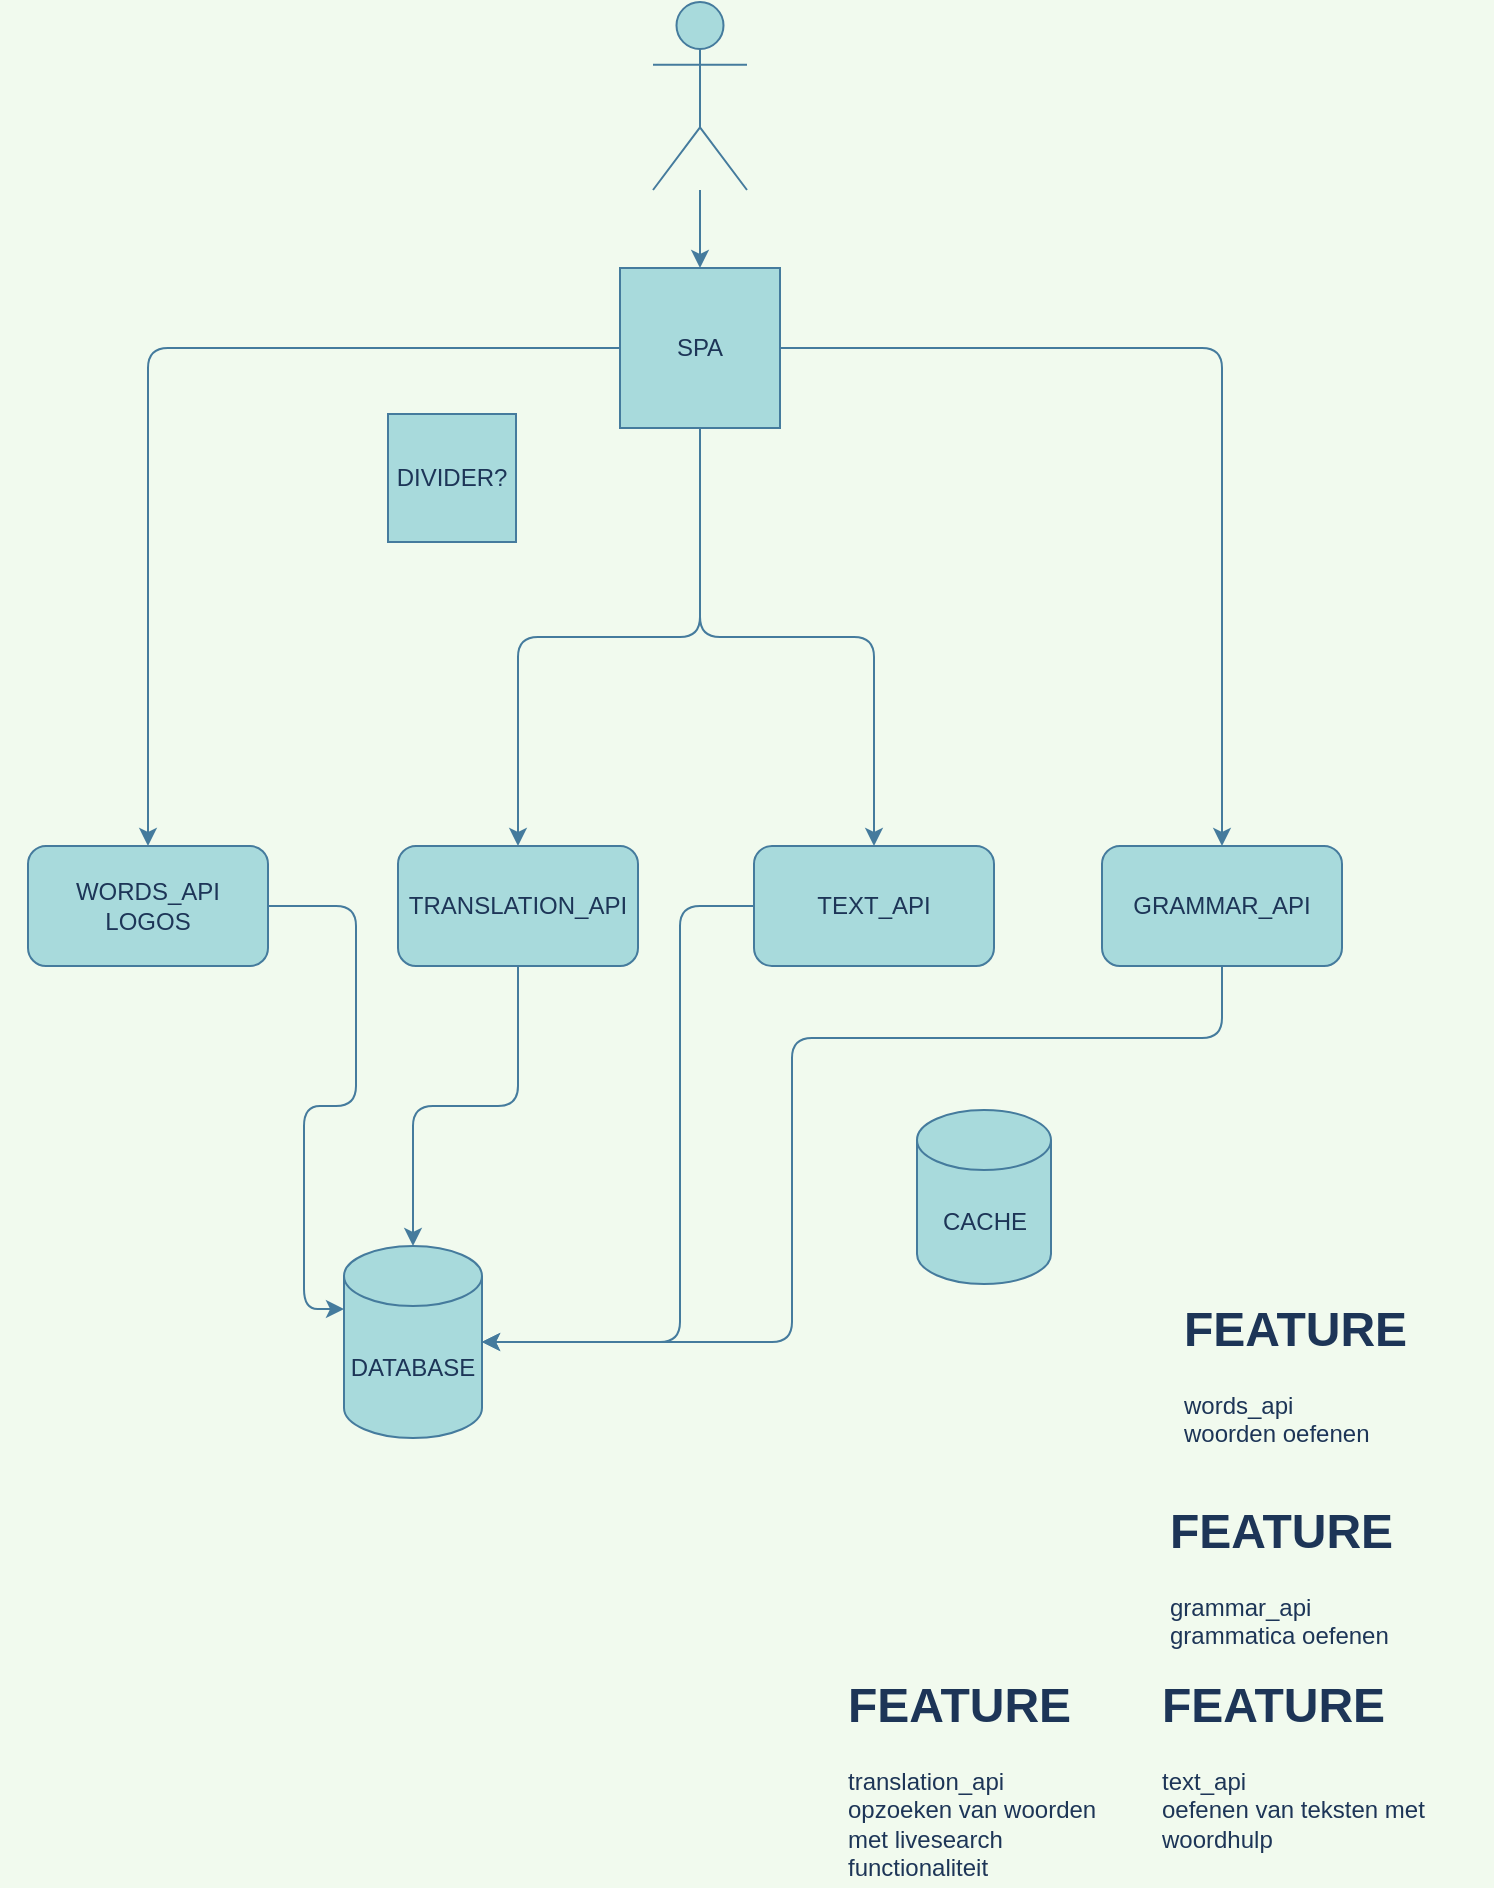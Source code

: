 <mxfile version="14.5.1" type="device"><diagram id="dg084jeaLZCYdTuB9u0I" name="Page-1"><mxGraphModel dx="1350" dy="2036" grid="0" gridSize="10" guides="1" tooltips="1" connect="1" arrows="1" fold="1" page="1" pageScale="1" pageWidth="850" pageHeight="1100" background="#F1FAEE" math="0" shadow="0"><root><mxCell id="0"/><mxCell id="1" parent="0"/><mxCell id="949NspwmGQxU725fRqvA-1" value="DATABASE" style="shape=cylinder3;whiteSpace=wrap;html=1;boundedLbl=1;backgroundOutline=1;size=15;rounded=0;sketch=0;strokeColor=#457B9D;fillColor=#A8DADC;fontColor=#1D3557;" vertex="1" parent="1"><mxGeometry x="250" y="598" width="69" height="96" as="geometry"/></mxCell><mxCell id="949NspwmGQxU725fRqvA-5" value="" style="edgeStyle=orthogonalEdgeStyle;curved=0;rounded=1;sketch=0;orthogonalLoop=1;jettySize=auto;html=1;strokeColor=#457B9D;fillColor=#A8DADC;fontColor=#1D3557;labelBackgroundColor=#F1FAEE;" edge="1" parent="1" source="949NspwmGQxU725fRqvA-2" target="949NspwmGQxU725fRqvA-4"><mxGeometry relative="1" as="geometry"/></mxCell><mxCell id="949NspwmGQxU725fRqvA-2" value="" style="shape=umlActor;verticalLabelPosition=bottom;verticalAlign=top;html=1;outlineConnect=0;rounded=0;sketch=0;strokeColor=#457B9D;fillColor=#A8DADC;fontColor=#1D3557;" vertex="1" parent="1"><mxGeometry x="404.5" y="-24" width="47" height="94" as="geometry"/></mxCell><mxCell id="949NspwmGQxU725fRqvA-16" style="edgeStyle=orthogonalEdgeStyle;curved=0;rounded=1;sketch=0;orthogonalLoop=1;jettySize=auto;html=1;strokeColor=#457B9D;fillColor=#A8DADC;fontColor=#1D3557;" edge="1" parent="1" source="949NspwmGQxU725fRqvA-4" target="949NspwmGQxU725fRqvA-8"><mxGeometry relative="1" as="geometry"/></mxCell><mxCell id="949NspwmGQxU725fRqvA-17" style="edgeStyle=orthogonalEdgeStyle;curved=0;rounded=1;sketch=0;orthogonalLoop=1;jettySize=auto;html=1;strokeColor=#457B9D;fillColor=#A8DADC;fontColor=#1D3557;" edge="1" parent="1" source="949NspwmGQxU725fRqvA-4" target="949NspwmGQxU725fRqvA-9"><mxGeometry relative="1" as="geometry"/></mxCell><mxCell id="949NspwmGQxU725fRqvA-18" style="edgeStyle=orthogonalEdgeStyle;curved=0;rounded=1;sketch=0;orthogonalLoop=1;jettySize=auto;html=1;strokeColor=#457B9D;fillColor=#A8DADC;fontColor=#1D3557;" edge="1" parent="1" source="949NspwmGQxU725fRqvA-4" target="949NspwmGQxU725fRqvA-10"><mxGeometry relative="1" as="geometry"/></mxCell><mxCell id="949NspwmGQxU725fRqvA-19" style="edgeStyle=orthogonalEdgeStyle;curved=0;rounded=1;sketch=0;orthogonalLoop=1;jettySize=auto;html=1;strokeColor=#457B9D;fillColor=#A8DADC;fontColor=#1D3557;" edge="1" parent="1" source="949NspwmGQxU725fRqvA-4" target="949NspwmGQxU725fRqvA-15"><mxGeometry relative="1" as="geometry"/></mxCell><mxCell id="949NspwmGQxU725fRqvA-4" value="SPA" style="whiteSpace=wrap;html=1;aspect=fixed;rounded=0;sketch=0;strokeColor=#457B9D;fillColor=#A8DADC;fontColor=#1D3557;" vertex="1" parent="1"><mxGeometry x="388" y="109" width="80" height="80" as="geometry"/></mxCell><mxCell id="949NspwmGQxU725fRqvA-6" value="" style="shape=image;verticalLabelPosition=bottom;verticalAlign=top;aspect=fixed;imageAspect=0;image=https://upload.wikimedia.org/wikipedia/commons/d/d0/Blazor.png;labelBackgroundColor=#F1FAEE;fillColor=#A8DADC;strokeColor=#457B9D;fontColor=#1D3557;" vertex="1" parent="1"><mxGeometry x="472" y="66" width="48" height="48" as="geometry"/></mxCell><mxCell id="949NspwmGQxU725fRqvA-7" value="" style="shape=image;verticalLabelPosition=bottom;verticalAlign=top;aspect=fixed;imageAspect=0;image=https://upload.wikimedia.org/wikipedia/commons/thumb/9/95/Vue.js_Logo_2.svg/1200px-Vue.js_Logo_2.svg.png;labelBackgroundColor=#F1FAEE;fillColor=#A8DADC;strokeColor=#457B9D;fontColor=#1D3557;" vertex="1" parent="1"><mxGeometry x="509" y="47" width="54" height="46.83" as="geometry"/></mxCell><mxCell id="949NspwmGQxU725fRqvA-26" style="edgeStyle=orthogonalEdgeStyle;curved=0;rounded=1;sketch=0;orthogonalLoop=1;jettySize=auto;html=1;strokeColor=#457B9D;fillColor=#A8DADC;fontColor=#1D3557;entryX=0;entryY=0;entryDx=0;entryDy=31.5;entryPerimeter=0;" edge="1" parent="1" source="949NspwmGQxU725fRqvA-8" target="949NspwmGQxU725fRqvA-1"><mxGeometry relative="1" as="geometry"><mxPoint x="202" y="554" as="targetPoint"/><Array as="points"><mxPoint x="256" y="428"/><mxPoint x="256" y="528"/><mxPoint x="230" y="528"/><mxPoint x="230" y="630"/></Array></mxGeometry></mxCell><mxCell id="949NspwmGQxU725fRqvA-8" value="WORDS_API&lt;br&gt;LOGOS" style="rounded=1;whiteSpace=wrap;html=1;sketch=0;strokeColor=#457B9D;fillColor=#A8DADC;fontColor=#1D3557;" vertex="1" parent="1"><mxGeometry x="92" y="398" width="120" height="60" as="geometry"/></mxCell><mxCell id="949NspwmGQxU725fRqvA-27" style="edgeStyle=orthogonalEdgeStyle;curved=0;rounded=1;sketch=0;orthogonalLoop=1;jettySize=auto;html=1;entryX=0.5;entryY=0;entryDx=0;entryDy=0;entryPerimeter=0;strokeColor=#457B9D;fillColor=#A8DADC;fontColor=#1D3557;" edge="1" parent="1" source="949NspwmGQxU725fRqvA-9" target="949NspwmGQxU725fRqvA-1"><mxGeometry relative="1" as="geometry"/></mxCell><mxCell id="949NspwmGQxU725fRqvA-9" value="TRANSLATION_API" style="rounded=1;whiteSpace=wrap;html=1;sketch=0;strokeColor=#457B9D;fillColor=#A8DADC;fontColor=#1D3557;" vertex="1" parent="1"><mxGeometry x="277" y="398" width="120" height="60" as="geometry"/></mxCell><mxCell id="949NspwmGQxU725fRqvA-28" style="edgeStyle=orthogonalEdgeStyle;curved=0;rounded=1;sketch=0;orthogonalLoop=1;jettySize=auto;html=1;entryX=1;entryY=0.5;entryDx=0;entryDy=0;entryPerimeter=0;strokeColor=#457B9D;fillColor=#A8DADC;fontColor=#1D3557;" edge="1" parent="1" source="949NspwmGQxU725fRqvA-10" target="949NspwmGQxU725fRqvA-1"><mxGeometry relative="1" as="geometry"><Array as="points"><mxPoint x="418" y="428"/><mxPoint x="418" y="646"/></Array></mxGeometry></mxCell><mxCell id="949NspwmGQxU725fRqvA-10" value="TEXT_API" style="rounded=1;whiteSpace=wrap;html=1;sketch=0;strokeColor=#457B9D;fillColor=#A8DADC;fontColor=#1D3557;" vertex="1" parent="1"><mxGeometry x="455" y="398" width="120" height="60" as="geometry"/></mxCell><mxCell id="949NspwmGQxU725fRqvA-11" value="" style="shape=image;verticalLabelPosition=bottom;labelBackgroundColor=#ffffff;verticalAlign=top;aspect=fixed;imageAspect=0;image=https://kubernetes.io/images/favicon.png;" vertex="1" parent="1"><mxGeometry x="78" y="767" width="139" height="139" as="geometry"/></mxCell><mxCell id="949NspwmGQxU725fRqvA-12" value="&lt;h1&gt;FEATURE&lt;/h1&gt;&lt;div&gt;text_api&amp;nbsp;&lt;/div&gt;&lt;div&gt;oefenen van teksten met woordhulp&lt;/div&gt;" style="text;html=1;strokeColor=none;fillColor=none;spacing=5;spacingTop=-20;whiteSpace=wrap;overflow=hidden;rounded=0;sketch=0;fontColor=#1D3557;" vertex="1" parent="1"><mxGeometry x="654" y="808" width="170" height="94" as="geometry"/></mxCell><mxCell id="949NspwmGQxU725fRqvA-13" value="&lt;h1&gt;FEATURE&lt;/h1&gt;&lt;div&gt;grammar_api&lt;/div&gt;&lt;div&gt;grammatica oefenen&lt;/div&gt;&lt;div&gt;&lt;br&gt;&lt;/div&gt;" style="text;html=1;strokeColor=none;fillColor=none;spacing=5;spacingTop=-20;whiteSpace=wrap;overflow=hidden;rounded=0;sketch=0;fontColor=#1D3557;" vertex="1" parent="1"><mxGeometry x="658" y="721" width="126" height="79" as="geometry"/></mxCell><mxCell id="949NspwmGQxU725fRqvA-14" value="&lt;h1&gt;FEATURE&lt;/h1&gt;&lt;div&gt;words_api&lt;/div&gt;&lt;div&gt;woorden oefenen&lt;/div&gt;" style="text;html=1;strokeColor=none;fillColor=none;spacing=5;spacingTop=-20;whiteSpace=wrap;overflow=hidden;rounded=0;sketch=0;fontColor=#1D3557;" vertex="1" parent="1"><mxGeometry x="665" y="620" width="126" height="79" as="geometry"/></mxCell><mxCell id="949NspwmGQxU725fRqvA-29" style="edgeStyle=orthogonalEdgeStyle;curved=0;rounded=1;sketch=0;orthogonalLoop=1;jettySize=auto;html=1;entryX=1;entryY=0.5;entryDx=0;entryDy=0;entryPerimeter=0;strokeColor=#457B9D;fillColor=#A8DADC;fontColor=#1D3557;" edge="1" parent="1" source="949NspwmGQxU725fRqvA-15" target="949NspwmGQxU725fRqvA-1"><mxGeometry relative="1" as="geometry"><Array as="points"><mxPoint x="689" y="494"/><mxPoint x="474" y="494"/><mxPoint x="474" y="646"/></Array></mxGeometry></mxCell><mxCell id="949NspwmGQxU725fRqvA-15" value="GRAMMAR_API" style="rounded=1;whiteSpace=wrap;html=1;sketch=0;strokeColor=#457B9D;fillColor=#A8DADC;fontColor=#1D3557;" vertex="1" parent="1"><mxGeometry x="629" y="398" width="120" height="60" as="geometry"/></mxCell><mxCell id="949NspwmGQxU725fRqvA-20" value="&lt;h1&gt;FEATURE&lt;/h1&gt;&lt;div&gt;translation_api&lt;/div&gt;&lt;div&gt;opzoeken van woorden met livesearch functionaliteit&lt;/div&gt;" style="text;html=1;strokeColor=none;fillColor=none;spacing=5;spacingTop=-20;whiteSpace=wrap;overflow=hidden;rounded=0;sketch=0;fontColor=#1D3557;" vertex="1" parent="1"><mxGeometry x="497" y="808" width="146" height="110" as="geometry"/></mxCell><mxCell id="949NspwmGQxU725fRqvA-22" value="" style="shape=image;verticalLabelPosition=bottom;labelBackgroundColor=#ffffff;verticalAlign=top;aspect=fixed;imageAspect=0;image=https://miro.medium.com/max/6844/1*BmvPfSSm2G8C-khX1rhCGg.png;" vertex="1" parent="1"><mxGeometry x="178" y="673" width="106" height="55.24" as="geometry"/></mxCell><mxCell id="949NspwmGQxU725fRqvA-24" value="CACHE" style="shape=cylinder3;whiteSpace=wrap;html=1;boundedLbl=1;backgroundOutline=1;size=15;rounded=0;sketch=0;strokeColor=#457B9D;fillColor=#A8DADC;fontColor=#1D3557;" vertex="1" parent="1"><mxGeometry x="536.5" y="530" width="67" height="87" as="geometry"/></mxCell><mxCell id="949NspwmGQxU725fRqvA-25" value="" style="shape=image;verticalLabelPosition=bottom;labelBackgroundColor=#ffffff;verticalAlign=top;aspect=fixed;imageAspect=0;image=https://upload.wikimedia.org/wikipedia/en/thumb/6/6b/Redis_Logo.svg/1200px-Redis_Logo.svg.png;" vertex="1" parent="1"><mxGeometry x="582" y="521" width="110" height="36.81" as="geometry"/></mxCell><mxCell id="949NspwmGQxU725fRqvA-32" value="DIVIDER?" style="whiteSpace=wrap;html=1;aspect=fixed;rounded=0;sketch=0;strokeColor=#457B9D;fillColor=#A8DADC;fontColor=#1D3557;" vertex="1" parent="1"><mxGeometry x="272" y="182" width="64" height="64" as="geometry"/></mxCell><mxCell id="949NspwmGQxU725fRqvA-33" value="" style="shape=image;verticalLabelPosition=bottom;labelBackgroundColor=#ffffff;verticalAlign=top;aspect=fixed;imageAspect=0;image=https://grpc.io/img/logos/grpc-icon-color.png;" vertex="1" parent="1"><mxGeometry x="233" y="232" width="55" height="55" as="geometry"/></mxCell></root></mxGraphModel></diagram></mxfile>
